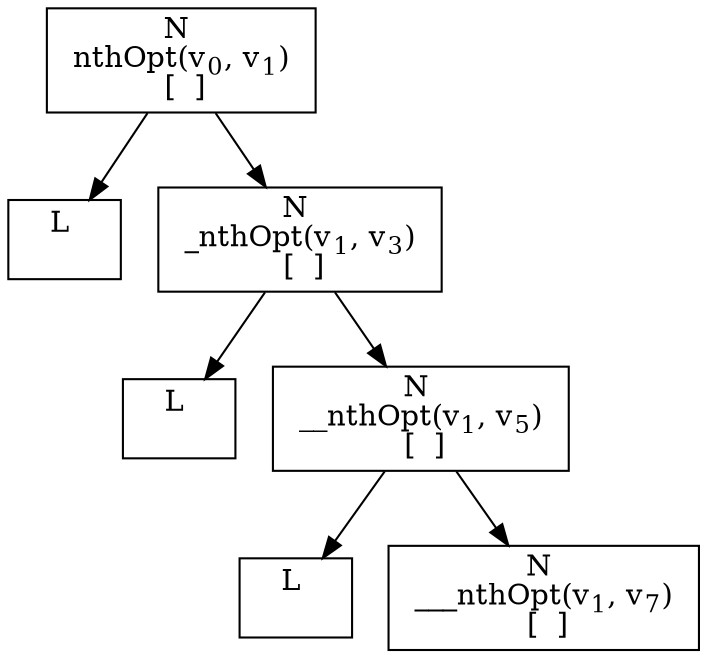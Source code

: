 digraph {
    graph [rankdir=TB
          ,bgcolor=transparent];
    node [shape=box
         ,fillcolor=white
         ,style=filled];
    0 [label=<N <BR/> nthOpt(v<SUB>0</SUB>, v<SUB>1</SUB>) <BR/>  [  ] >];
    1 [label=<L <BR/> >];
    2 [label=<N <BR/> _nthOpt(v<SUB>1</SUB>, v<SUB>3</SUB>) <BR/>  [  ] >];
    3 [label=<L <BR/> >];
    4 [label=<N <BR/> __nthOpt(v<SUB>1</SUB>, v<SUB>5</SUB>) <BR/>  [  ] >];
    5 [label=<L <BR/> >];
    6 [label=<N <BR/> ___nthOpt(v<SUB>1</SUB>, v<SUB>7</SUB>) <BR/>  [  ] >];
    0 -> 1 [label=""];
    0 -> 2 [label=""];
    2 -> 3 [label=""];
    2 -> 4 [label=""];
    4 -> 5 [label=""];
    4 -> 6 [label=""];
}